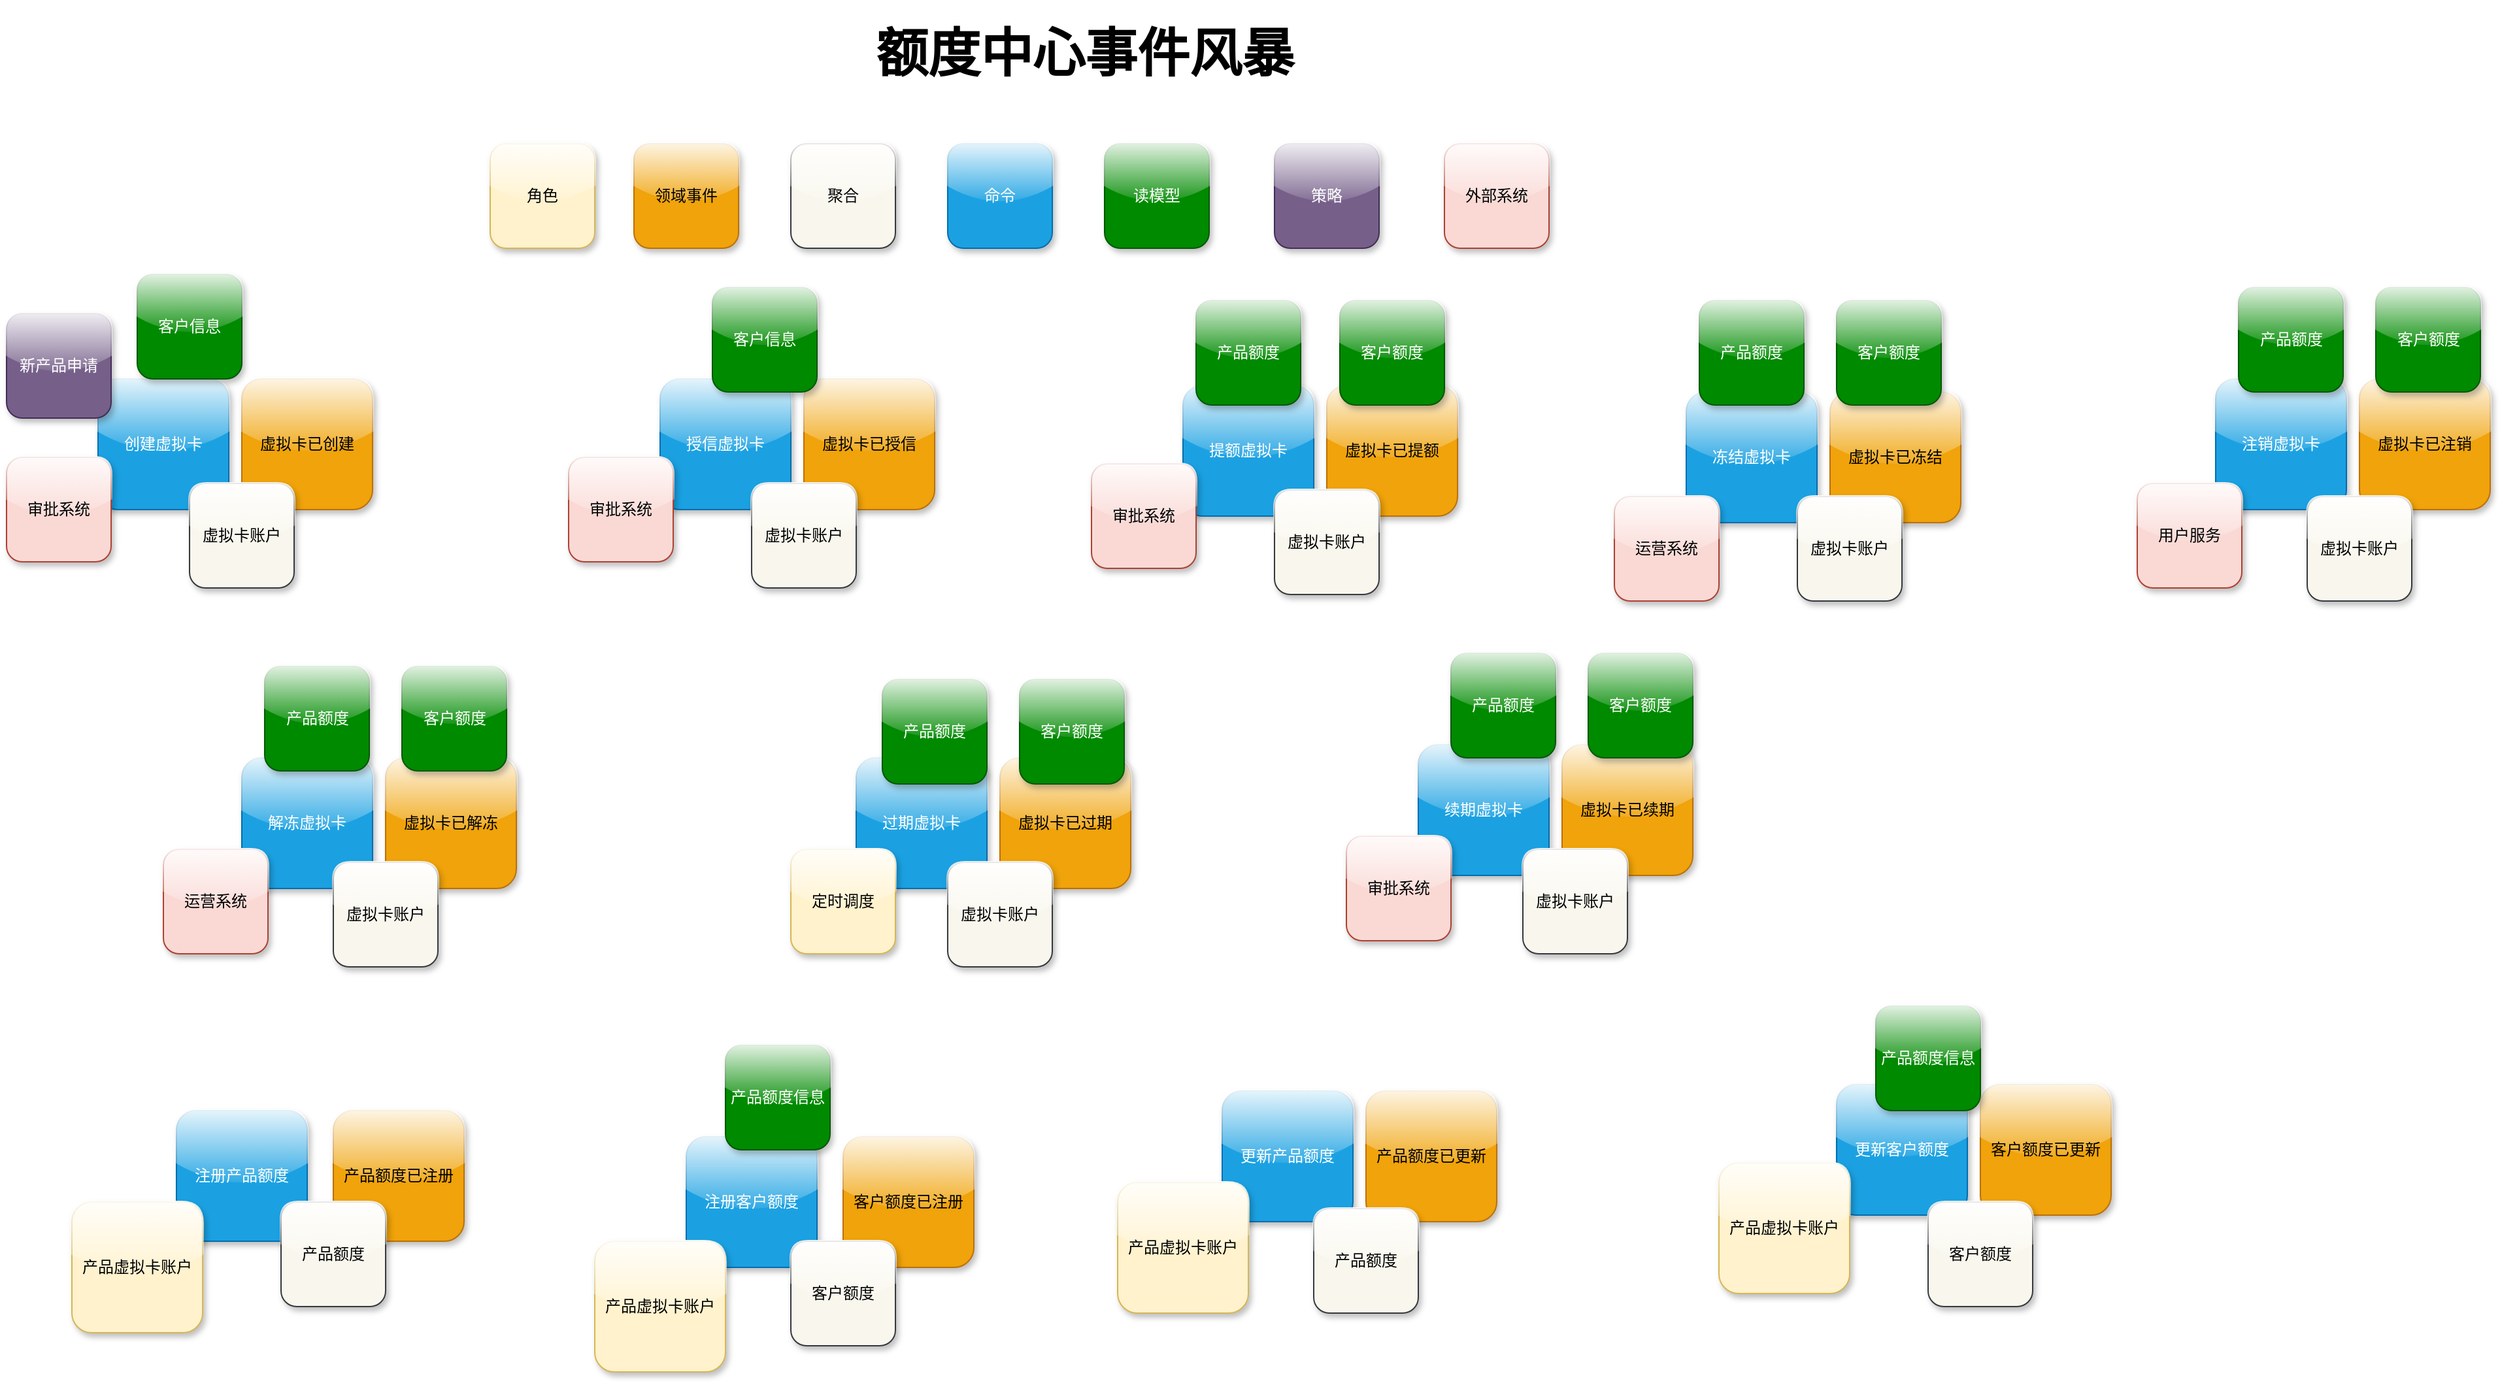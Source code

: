 <mxfile version="21.3.5" type="github">
  <diagram id="02kSQJC5EBc3TXm7iyLK" name="虚拟信用卡">
    <mxGraphModel dx="3804" dy="1078" grid="1" gridSize="10" guides="1" tooltips="1" connect="1" arrows="1" fold="1" page="1" pageScale="1" pageWidth="850" pageHeight="1100" math="0" shadow="0">
      <root>
        <mxCell id="0" />
        <mxCell id="1" parent="0" />
        <mxCell id="L5pj8UpumzNdaHFX_pkL-2" value="角色" style="whiteSpace=wrap;html=1;aspect=fixed;shadow=1;fillColor=#fff2cc;strokeColor=#d6b656;glass=1;sketch=0;rounded=1;" parent="1" vertex="1">
          <mxGeometry x="100" y="190" width="80" height="80" as="geometry" />
        </mxCell>
        <mxCell id="L5pj8UpumzNdaHFX_pkL-3" value="领域事件" style="whiteSpace=wrap;html=1;aspect=fixed;shadow=1;fillColor=#f0a30a;strokeColor=#BD7000;fontColor=#000000;glass=1;sketch=0;rounded=1;" parent="1" vertex="1">
          <mxGeometry x="210" y="190" width="80" height="80" as="geometry" />
        </mxCell>
        <mxCell id="L5pj8UpumzNdaHFX_pkL-4" value="聚合" style="whiteSpace=wrap;html=1;aspect=fixed;shadow=1;fillColor=#f9f7ed;strokeColor=#36393d;glass=1;sketch=0;rounded=1;" parent="1" vertex="1">
          <mxGeometry x="330" y="190" width="80" height="80" as="geometry" />
        </mxCell>
        <mxCell id="L5pj8UpumzNdaHFX_pkL-5" value="注册产品额度" style="whiteSpace=wrap;html=1;aspect=fixed;shadow=1;fillColor=#1ba1e2;strokeColor=#006EAF;fontColor=#ffffff;glass=1;sketch=0;rounded=1;" parent="1" vertex="1">
          <mxGeometry x="-140" y="930" width="100" height="100" as="geometry" />
        </mxCell>
        <mxCell id="L5pj8UpumzNdaHFX_pkL-6" value="读模型" style="whiteSpace=wrap;html=1;aspect=fixed;shadow=1;fillColor=#008a00;strokeColor=#005700;fontColor=#ffffff;glass=1;sketch=0;rounded=1;" parent="1" vertex="1">
          <mxGeometry x="570" y="190" width="80" height="80" as="geometry" />
        </mxCell>
        <mxCell id="L5pj8UpumzNdaHFX_pkL-8" value="外部系统" style="whiteSpace=wrap;html=1;aspect=fixed;shadow=1;fillColor=#fad9d5;strokeColor=#ae4132;glass=1;sketch=0;rounded=1;" parent="1" vertex="1">
          <mxGeometry x="830" y="190" width="80" height="80" as="geometry" />
        </mxCell>
        <mxCell id="L5pj8UpumzNdaHFX_pkL-9" value="客户额度已注册" style="whiteSpace=wrap;html=1;aspect=fixed;shadow=1;fillColor=#f0a30a;strokeColor=#BD7000;fontColor=#000000;glass=1;sketch=0;rounded=1;" parent="1" vertex="1">
          <mxGeometry x="370" y="950" width="100" height="100" as="geometry" />
        </mxCell>
        <mxCell id="L5pj8UpumzNdaHFX_pkL-10" value="注册客户额度" style="whiteSpace=wrap;html=1;aspect=fixed;shadow=1;fillColor=#1ba1e2;strokeColor=#006EAF;fontColor=#ffffff;glass=1;sketch=0;rounded=1;" parent="1" vertex="1">
          <mxGeometry x="250" y="950" width="100" height="100" as="geometry" />
        </mxCell>
        <mxCell id="L5pj8UpumzNdaHFX_pkL-12" value="产品额度已注册" style="whiteSpace=wrap;html=1;aspect=fixed;shadow=1;fillColor=#f0a30a;strokeColor=#BD7000;fontColor=#000000;glass=1;sketch=0;rounded=1;" parent="1" vertex="1">
          <mxGeometry x="-20" y="930" width="100" height="100" as="geometry" />
        </mxCell>
        <mxCell id="L5pj8UpumzNdaHFX_pkL-13" value="产品额度已更新" style="whiteSpace=wrap;html=1;aspect=fixed;shadow=1;fillColor=#f0a30a;strokeColor=#BD7000;fontColor=#000000;glass=1;sketch=0;rounded=1;" parent="1" vertex="1">
          <mxGeometry x="770" y="915" width="100" height="100" as="geometry" />
        </mxCell>
        <mxCell id="L5pj8UpumzNdaHFX_pkL-14" value="更新产品额度" style="whiteSpace=wrap;html=1;aspect=fixed;shadow=1;fillColor=#1ba1e2;strokeColor=#006EAF;fontColor=#ffffff;glass=1;sketch=0;rounded=1;" parent="1" vertex="1">
          <mxGeometry x="660" y="915" width="100" height="100" as="geometry" />
        </mxCell>
        <mxCell id="L5pj8UpumzNdaHFX_pkL-17" value="客户额度已更新" style="whiteSpace=wrap;html=1;aspect=fixed;shadow=1;fillColor=#f0a30a;strokeColor=#BD7000;fontColor=#000000;glass=1;sketch=0;rounded=1;" parent="1" vertex="1">
          <mxGeometry x="1240" y="910" width="100" height="100" as="geometry" />
        </mxCell>
        <mxCell id="L5pj8UpumzNdaHFX_pkL-19" value="更新客户额度" style="whiteSpace=wrap;html=1;aspect=fixed;shadow=1;fillColor=#1ba1e2;strokeColor=#006EAF;fontColor=#ffffff;glass=1;sketch=0;rounded=1;" parent="1" vertex="1">
          <mxGeometry x="1130" y="910" width="100" height="100" as="geometry" />
        </mxCell>
        <mxCell id="L5pj8UpumzNdaHFX_pkL-24" value="产品虚拟卡账户" style="whiteSpace=wrap;html=1;aspect=fixed;shadow=1;fillColor=#fff2cc;strokeColor=#d6b656;glass=1;sketch=0;rounded=1;" parent="1" vertex="1">
          <mxGeometry x="-220" y="1000" width="100" height="100" as="geometry" />
        </mxCell>
        <mxCell id="L5pj8UpumzNdaHFX_pkL-26" value="产品额度" style="whiteSpace=wrap;html=1;aspect=fixed;shadow=1;fillColor=#f9f7ed;strokeColor=#36393d;glass=1;sketch=0;rounded=1;" parent="1" vertex="1">
          <mxGeometry x="-60" y="1000" width="80" height="80" as="geometry" />
        </mxCell>
        <mxCell id="L5pj8UpumzNdaHFX_pkL-28" value="命令" style="whiteSpace=wrap;html=1;aspect=fixed;shadow=1;fillColor=#1ba1e2;strokeColor=#006EAF;fontColor=#ffffff;glass=1;sketch=0;rounded=1;" parent="1" vertex="1">
          <mxGeometry x="450" y="190" width="80" height="80" as="geometry" />
        </mxCell>
        <mxCell id="L5pj8UpumzNdaHFX_pkL-29" value="客户额度" style="whiteSpace=wrap;html=1;aspect=fixed;shadow=1;fillColor=#f9f7ed;strokeColor=#36393d;glass=1;sketch=0;rounded=1;" parent="1" vertex="1">
          <mxGeometry x="330" y="1030" width="80" height="80" as="geometry" />
        </mxCell>
        <mxCell id="L5pj8UpumzNdaHFX_pkL-31" value="&lt;h1&gt;&lt;font style=&quot;font-size: 40px&quot;&gt;额度中心事件风暴&lt;/font&gt;&lt;/h1&gt;" style="text;html=1;strokeColor=none;fillColor=none;align=center;verticalAlign=middle;whiteSpace=wrap;rounded=1;shadow=1;glass=1;sketch=0;" parent="1" vertex="1">
          <mxGeometry x="360" y="90" width="390" height="60" as="geometry" />
        </mxCell>
        <mxCell id="L5pj8UpumzNdaHFX_pkL-32" value="产品虚拟卡账户" style="whiteSpace=wrap;html=1;aspect=fixed;shadow=1;fillColor=#fff2cc;strokeColor=#d6b656;glass=1;sketch=0;rounded=1;" parent="1" vertex="1">
          <mxGeometry x="580" y="985" width="100" height="100" as="geometry" />
        </mxCell>
        <mxCell id="L5pj8UpumzNdaHFX_pkL-33" value="产品虚拟卡账户" style="whiteSpace=wrap;html=1;aspect=fixed;shadow=1;fillColor=#fff2cc;strokeColor=#d6b656;glass=1;sketch=0;rounded=1;" parent="1" vertex="1">
          <mxGeometry x="180" y="1030" width="100" height="100" as="geometry" />
        </mxCell>
        <mxCell id="L5pj8UpumzNdaHFX_pkL-34" value="产品额度信息" style="whiteSpace=wrap;html=1;aspect=fixed;shadow=1;fillColor=#008a00;strokeColor=#005700;fontColor=#ffffff;glass=1;sketch=0;rounded=1;" parent="1" vertex="1">
          <mxGeometry x="280" y="880" width="80" height="80" as="geometry" />
        </mxCell>
        <mxCell id="L5pj8UpumzNdaHFX_pkL-35" value="产品虚拟卡账户" style="whiteSpace=wrap;html=1;aspect=fixed;shadow=1;fillColor=#fff2cc;strokeColor=#d6b656;glass=1;sketch=0;rounded=1;" parent="1" vertex="1">
          <mxGeometry x="1040" y="970" width="100" height="100" as="geometry" />
        </mxCell>
        <mxCell id="L5pj8UpumzNdaHFX_pkL-36" value="产品额度" style="whiteSpace=wrap;html=1;aspect=fixed;shadow=1;fillColor=#f9f7ed;strokeColor=#36393d;glass=1;sketch=0;rounded=1;" parent="1" vertex="1">
          <mxGeometry x="730" y="1005" width="80" height="80" as="geometry" />
        </mxCell>
        <mxCell id="L5pj8UpumzNdaHFX_pkL-37" value="客户额度" style="whiteSpace=wrap;html=1;aspect=fixed;shadow=1;fillColor=#f9f7ed;strokeColor=#36393d;glass=1;sketch=0;rounded=1;" parent="1" vertex="1">
          <mxGeometry x="1200" y="1000" width="80" height="80" as="geometry" />
        </mxCell>
        <mxCell id="L5pj8UpumzNdaHFX_pkL-38" value="虚拟卡已创建" style="whiteSpace=wrap;html=1;aspect=fixed;shadow=1;fillColor=#f0a30a;strokeColor=#BD7000;fontColor=#000000;glass=1;sketch=0;rounded=1;" parent="1" vertex="1">
          <mxGeometry x="-90" y="370" width="100" height="100" as="geometry" />
        </mxCell>
        <mxCell id="L5pj8UpumzNdaHFX_pkL-39" value="虚拟卡已冻结" style="whiteSpace=wrap;html=1;aspect=fixed;shadow=1;fillColor=#f0a30a;strokeColor=#BD7000;fontColor=#000000;glass=1;sketch=0;rounded=1;" parent="1" vertex="1">
          <mxGeometry x="1125" y="380" width="100" height="100" as="geometry" />
        </mxCell>
        <mxCell id="L5pj8UpumzNdaHFX_pkL-40" value="虚拟卡已解冻" style="whiteSpace=wrap;html=1;aspect=fixed;shadow=1;fillColor=#f0a30a;strokeColor=#BD7000;fontColor=#000000;glass=1;sketch=0;rounded=1;" parent="1" vertex="1">
          <mxGeometry x="20" y="660" width="100" height="100" as="geometry" />
        </mxCell>
        <mxCell id="L5pj8UpumzNdaHFX_pkL-41" value="虚拟卡已注销" style="whiteSpace=wrap;html=1;aspect=fixed;shadow=1;fillColor=#f0a30a;strokeColor=#BD7000;fontColor=#000000;glass=1;sketch=0;rounded=1;" parent="1" vertex="1">
          <mxGeometry x="1530" y="370" width="100" height="100" as="geometry" />
        </mxCell>
        <mxCell id="L5pj8UpumzNdaHFX_pkL-42" value="虚拟卡已过期" style="whiteSpace=wrap;html=1;aspect=fixed;shadow=1;fillColor=#f0a30a;strokeColor=#BD7000;fontColor=#000000;glass=1;sketch=0;rounded=1;" parent="1" vertex="1">
          <mxGeometry x="490" y="660" width="100" height="100" as="geometry" />
        </mxCell>
        <mxCell id="L5pj8UpumzNdaHFX_pkL-43" value="虚拟卡已续期" style="whiteSpace=wrap;html=1;aspect=fixed;shadow=1;fillColor=#f0a30a;strokeColor=#BD7000;fontColor=#000000;glass=1;sketch=0;rounded=1;" parent="1" vertex="1">
          <mxGeometry x="920" y="650" width="100" height="100" as="geometry" />
        </mxCell>
        <mxCell id="L5pj8UpumzNdaHFX_pkL-45" value="冻结虚拟卡" style="whiteSpace=wrap;html=1;aspect=fixed;shadow=1;fillColor=#1ba1e2;strokeColor=#006EAF;fontColor=#ffffff;glass=1;sketch=0;rounded=1;" parent="1" vertex="1">
          <mxGeometry x="1015" y="380" width="100" height="100" as="geometry" />
        </mxCell>
        <mxCell id="L5pj8UpumzNdaHFX_pkL-46" value="解冻虚拟卡" style="whiteSpace=wrap;html=1;aspect=fixed;shadow=1;fillColor=#1ba1e2;strokeColor=#006EAF;fontColor=#ffffff;glass=1;sketch=0;rounded=1;" parent="1" vertex="1">
          <mxGeometry x="-90" y="660" width="100" height="100" as="geometry" />
        </mxCell>
        <mxCell id="L5pj8UpumzNdaHFX_pkL-47" value="注销虚拟卡" style="whiteSpace=wrap;html=1;aspect=fixed;shadow=1;fillColor=#1ba1e2;strokeColor=#006EAF;fontColor=#ffffff;glass=1;sketch=0;rounded=1;" parent="1" vertex="1">
          <mxGeometry x="1420" y="370" width="100" height="100" as="geometry" />
        </mxCell>
        <mxCell id="L5pj8UpumzNdaHFX_pkL-48" value="过期虚拟卡" style="whiteSpace=wrap;html=1;aspect=fixed;shadow=1;fillColor=#1ba1e2;strokeColor=#006EAF;fontColor=#ffffff;glass=1;sketch=0;rounded=1;" parent="1" vertex="1">
          <mxGeometry x="380" y="660" width="100" height="100" as="geometry" />
        </mxCell>
        <mxCell id="L5pj8UpumzNdaHFX_pkL-49" value="续期虚拟卡" style="whiteSpace=wrap;html=1;aspect=fixed;shadow=1;fillColor=#1ba1e2;strokeColor=#006EAF;fontColor=#ffffff;glass=1;sketch=0;rounded=1;" parent="1" vertex="1">
          <mxGeometry x="810" y="650" width="100" height="100" as="geometry" />
        </mxCell>
        <mxCell id="L5pj8UpumzNdaHFX_pkL-50" value="创建虚拟卡" style="whiteSpace=wrap;html=1;aspect=fixed;shadow=1;fillColor=#1ba1e2;strokeColor=#006EAF;fontColor=#ffffff;glass=1;sketch=0;rounded=1;" parent="1" vertex="1">
          <mxGeometry x="-200" y="370" width="100" height="100" as="geometry" />
        </mxCell>
        <mxCell id="L5pj8UpumzNdaHFX_pkL-51" value="虚拟卡已授信" style="whiteSpace=wrap;html=1;aspect=fixed;shadow=1;fillColor=#f0a30a;strokeColor=#BD7000;fontColor=#000000;glass=1;sketch=0;rounded=1;" parent="1" vertex="1">
          <mxGeometry x="340" y="370" width="100" height="100" as="geometry" />
        </mxCell>
        <mxCell id="L5pj8UpumzNdaHFX_pkL-52" value="授信虚拟卡" style="whiteSpace=wrap;html=1;aspect=fixed;shadow=1;fillColor=#1ba1e2;strokeColor=#006EAF;fontColor=#ffffff;glass=1;sketch=0;rounded=1;" parent="1" vertex="1">
          <mxGeometry x="230" y="370" width="100" height="100" as="geometry" />
        </mxCell>
        <mxCell id="L5pj8UpumzNdaHFX_pkL-53" value="策略" style="whiteSpace=wrap;html=1;aspect=fixed;shadow=1;fillColor=#76608a;strokeColor=#432D57;fontColor=#ffffff;glass=1;sketch=0;rounded=1;" parent="1" vertex="1">
          <mxGeometry x="700" y="190" width="80" height="80" as="geometry" />
        </mxCell>
        <mxCell id="L5pj8UpumzNdaHFX_pkL-54" value="审批系统" style="whiteSpace=wrap;html=1;aspect=fixed;shadow=1;fillColor=#fad9d5;strokeColor=#ae4132;glass=1;sketch=0;rounded=1;" parent="1" vertex="1">
          <mxGeometry x="-270" y="430" width="80" height="80" as="geometry" />
        </mxCell>
        <mxCell id="L5pj8UpumzNdaHFX_pkL-55" value="审批系统" style="whiteSpace=wrap;html=1;aspect=fixed;shadow=1;fillColor=#fad9d5;strokeColor=#ae4132;glass=1;sketch=0;rounded=1;" parent="1" vertex="1">
          <mxGeometry x="160" y="430" width="80" height="80" as="geometry" />
        </mxCell>
        <mxCell id="L5pj8UpumzNdaHFX_pkL-63" value="用户服务" style="whiteSpace=wrap;html=1;aspect=fixed;shadow=1;fillColor=#fad9d5;strokeColor=#ae4132;glass=1;sketch=0;rounded=1;" parent="1" vertex="1">
          <mxGeometry x="1360" y="450" width="80" height="80" as="geometry" />
        </mxCell>
        <mxCell id="L5pj8UpumzNdaHFX_pkL-64" value="客户信息" style="whiteSpace=wrap;html=1;aspect=fixed;shadow=1;fillColor=#008a00;strokeColor=#005700;fontColor=#ffffff;glass=1;sketch=0;rounded=1;" parent="1" vertex="1">
          <mxGeometry x="-170" y="290" width="80" height="80" as="geometry" />
        </mxCell>
        <mxCell id="L5pj8UpumzNdaHFX_pkL-65" value="客户信息" style="whiteSpace=wrap;html=1;aspect=fixed;shadow=1;fillColor=#008a00;strokeColor=#005700;fontColor=#ffffff;glass=1;sketch=0;rounded=1;" parent="1" vertex="1">
          <mxGeometry x="270" y="300" width="80" height="80" as="geometry" />
        </mxCell>
        <mxCell id="L5pj8UpumzNdaHFX_pkL-66" value="产品额度" style="whiteSpace=wrap;html=1;aspect=fixed;shadow=1;fillColor=#008a00;strokeColor=#005700;fontColor=#ffffff;glass=1;sketch=0;rounded=1;" parent="1" vertex="1">
          <mxGeometry x="1025" y="310" width="80" height="80" as="geometry" />
        </mxCell>
        <mxCell id="L5pj8UpumzNdaHFX_pkL-67" value="客户额度" style="whiteSpace=wrap;html=1;aspect=fixed;shadow=1;fillColor=#008a00;strokeColor=#005700;fontColor=#ffffff;glass=1;sketch=0;rounded=1;" parent="1" vertex="1">
          <mxGeometry x="1130" y="310" width="80" height="80" as="geometry" />
        </mxCell>
        <mxCell id="L5pj8UpumzNdaHFX_pkL-69" value="产品额度" style="whiteSpace=wrap;html=1;aspect=fixed;shadow=1;fillColor=#008a00;strokeColor=#005700;fontColor=#ffffff;glass=1;sketch=0;rounded=1;" parent="1" vertex="1">
          <mxGeometry x="1437.5" y="300" width="80" height="80" as="geometry" />
        </mxCell>
        <mxCell id="L5pj8UpumzNdaHFX_pkL-70" value="客户额度" style="whiteSpace=wrap;html=1;aspect=fixed;shadow=1;fillColor=#008a00;strokeColor=#005700;fontColor=#ffffff;glass=1;sketch=0;rounded=1;" parent="1" vertex="1">
          <mxGeometry x="1542.5" y="300" width="80" height="80" as="geometry" />
        </mxCell>
        <mxCell id="L5pj8UpumzNdaHFX_pkL-72" value="定时调度" style="whiteSpace=wrap;html=1;aspect=fixed;shadow=1;fillColor=#fff2cc;strokeColor=#d6b656;glass=1;sketch=0;rounded=1;" parent="1" vertex="1">
          <mxGeometry x="330" y="730" width="80" height="80" as="geometry" />
        </mxCell>
        <mxCell id="L5pj8UpumzNdaHFX_pkL-74" value="产品额度" style="whiteSpace=wrap;html=1;aspect=fixed;shadow=1;fillColor=#008a00;strokeColor=#005700;fontColor=#ffffff;glass=1;sketch=0;rounded=1;" parent="1" vertex="1">
          <mxGeometry x="835" y="580" width="80" height="80" as="geometry" />
        </mxCell>
        <mxCell id="L5pj8UpumzNdaHFX_pkL-75" value="客户额度" style="whiteSpace=wrap;html=1;aspect=fixed;shadow=1;fillColor=#008a00;strokeColor=#005700;fontColor=#ffffff;glass=1;sketch=0;rounded=1;" parent="1" vertex="1">
          <mxGeometry x="940" y="580" width="80" height="80" as="geometry" />
        </mxCell>
        <mxCell id="L5pj8UpumzNdaHFX_pkL-76" value="产品额度" style="whiteSpace=wrap;html=1;aspect=fixed;shadow=1;fillColor=#008a00;strokeColor=#005700;fontColor=#ffffff;glass=1;sketch=0;rounded=1;" parent="1" vertex="1">
          <mxGeometry x="400" y="600" width="80" height="80" as="geometry" />
        </mxCell>
        <mxCell id="L5pj8UpumzNdaHFX_pkL-77" value="客户额度" style="whiteSpace=wrap;html=1;aspect=fixed;shadow=1;fillColor=#008a00;strokeColor=#005700;fontColor=#ffffff;glass=1;sketch=0;rounded=1;" parent="1" vertex="1">
          <mxGeometry x="505" y="600" width="80" height="80" as="geometry" />
        </mxCell>
        <mxCell id="L5pj8UpumzNdaHFX_pkL-78" value="产品额度" style="whiteSpace=wrap;html=1;aspect=fixed;shadow=1;fillColor=#008a00;strokeColor=#005700;fontColor=#ffffff;glass=1;sketch=0;rounded=1;" parent="1" vertex="1">
          <mxGeometry x="-72.5" y="590" width="80" height="80" as="geometry" />
        </mxCell>
        <mxCell id="L5pj8UpumzNdaHFX_pkL-79" value="客户额度" style="whiteSpace=wrap;html=1;aspect=fixed;shadow=1;fillColor=#008a00;strokeColor=#005700;fontColor=#ffffff;glass=1;sketch=0;rounded=1;" parent="1" vertex="1">
          <mxGeometry x="32.5" y="590" width="80" height="80" as="geometry" />
        </mxCell>
        <mxCell id="L5pj8UpumzNdaHFX_pkL-81" value="运营系统" style="whiteSpace=wrap;html=1;aspect=fixed;shadow=1;fillColor=#fad9d5;strokeColor=#ae4132;glass=1;sketch=0;rounded=1;" parent="1" vertex="1">
          <mxGeometry x="960" y="460" width="80" height="80" as="geometry" />
        </mxCell>
        <mxCell id="L5pj8UpumzNdaHFX_pkL-82" value="运营系统" style="whiteSpace=wrap;html=1;aspect=fixed;shadow=1;fillColor=#fad9d5;strokeColor=#ae4132;glass=1;sketch=0;rounded=1;" parent="1" vertex="1">
          <mxGeometry x="-150" y="730" width="80" height="80" as="geometry" />
        </mxCell>
        <mxCell id="L5pj8UpumzNdaHFX_pkL-83" value="审批系统" style="whiteSpace=wrap;html=1;aspect=fixed;shadow=1;fillColor=#fad9d5;strokeColor=#ae4132;glass=1;sketch=0;rounded=1;" parent="1" vertex="1">
          <mxGeometry x="755" y="720" width="80" height="80" as="geometry" />
        </mxCell>
        <mxCell id="L5pj8UpumzNdaHFX_pkL-84" value="虚拟卡账户" style="whiteSpace=wrap;html=1;aspect=fixed;shadow=1;fillColor=#f9f7ed;strokeColor=#36393d;glass=1;sketch=0;rounded=1;" parent="1" vertex="1">
          <mxGeometry x="-130" y="450" width="80" height="80" as="geometry" />
        </mxCell>
        <mxCell id="L5pj8UpumzNdaHFX_pkL-85" value="虚拟卡账户" style="whiteSpace=wrap;html=1;aspect=fixed;shadow=1;fillColor=#f9f7ed;strokeColor=#36393d;glass=1;sketch=0;rounded=1;" parent="1" vertex="1">
          <mxGeometry x="-20" y="740" width="80" height="80" as="geometry" />
        </mxCell>
        <mxCell id="L5pj8UpumzNdaHFX_pkL-86" value="虚拟卡账户" style="whiteSpace=wrap;html=1;aspect=fixed;shadow=1;fillColor=#f9f7ed;strokeColor=#36393d;glass=1;sketch=0;rounded=1;" parent="1" vertex="1">
          <mxGeometry x="300" y="450" width="80" height="80" as="geometry" />
        </mxCell>
        <mxCell id="L5pj8UpumzNdaHFX_pkL-87" value="虚拟卡账户" style="whiteSpace=wrap;html=1;aspect=fixed;shadow=1;fillColor=#f9f7ed;strokeColor=#36393d;glass=1;sketch=0;rounded=1;" parent="1" vertex="1">
          <mxGeometry x="1100" y="460" width="80" height="80" as="geometry" />
        </mxCell>
        <mxCell id="L5pj8UpumzNdaHFX_pkL-88" value="虚拟卡账户" style="whiteSpace=wrap;html=1;aspect=fixed;shadow=1;fillColor=#f9f7ed;strokeColor=#36393d;glass=1;sketch=0;rounded=1;" parent="1" vertex="1">
          <mxGeometry x="1490" y="460" width="80" height="80" as="geometry" />
        </mxCell>
        <mxCell id="L5pj8UpumzNdaHFX_pkL-89" value="虚拟卡账户" style="whiteSpace=wrap;html=1;aspect=fixed;shadow=1;fillColor=#f9f7ed;strokeColor=#36393d;glass=1;sketch=0;rounded=1;" parent="1" vertex="1">
          <mxGeometry x="450" y="740" width="80" height="80" as="geometry" />
        </mxCell>
        <mxCell id="L5pj8UpumzNdaHFX_pkL-90" value="虚拟卡账户" style="whiteSpace=wrap;html=1;aspect=fixed;shadow=1;fillColor=#f9f7ed;strokeColor=#36393d;glass=1;sketch=0;rounded=1;" parent="1" vertex="1">
          <mxGeometry x="890" y="730" width="80" height="80" as="geometry" />
        </mxCell>
        <mxCell id="L5pj8UpumzNdaHFX_pkL-91" value="产品额度信息" style="whiteSpace=wrap;html=1;aspect=fixed;shadow=1;fillColor=#008a00;strokeColor=#005700;fontColor=#ffffff;glass=1;sketch=0;rounded=1;" parent="1" vertex="1">
          <mxGeometry x="1160" y="850" width="80" height="80" as="geometry" />
        </mxCell>
        <mxCell id="L5pj8UpumzNdaHFX_pkL-92" value="新产品申请" style="whiteSpace=wrap;html=1;aspect=fixed;shadow=1;fillColor=#76608a;strokeColor=#432D57;fontColor=#ffffff;glass=1;sketch=0;rounded=1;" parent="1" vertex="1">
          <mxGeometry x="-270" y="320" width="80" height="80" as="geometry" />
        </mxCell>
        <mxCell id="L5pj8UpumzNdaHFX_pkL-93" value="虚拟卡已提额" style="whiteSpace=wrap;html=1;aspect=fixed;shadow=1;fillColor=#f0a30a;strokeColor=#BD7000;fontColor=#000000;glass=1;sketch=0;rounded=1;" parent="1" vertex="1">
          <mxGeometry x="740" y="375" width="100" height="100" as="geometry" />
        </mxCell>
        <mxCell id="L5pj8UpumzNdaHFX_pkL-94" value="提额虚拟卡" style="whiteSpace=wrap;html=1;aspect=fixed;shadow=1;fillColor=#1ba1e2;strokeColor=#006EAF;fontColor=#ffffff;glass=1;sketch=0;rounded=1;" parent="1" vertex="1">
          <mxGeometry x="630" y="375" width="100" height="100" as="geometry" />
        </mxCell>
        <mxCell id="L5pj8UpumzNdaHFX_pkL-95" value="审批系统" style="whiteSpace=wrap;html=1;aspect=fixed;shadow=1;fillColor=#fad9d5;strokeColor=#ae4132;glass=1;sketch=0;rounded=1;" parent="1" vertex="1">
          <mxGeometry x="560" y="435" width="80" height="80" as="geometry" />
        </mxCell>
        <mxCell id="L5pj8UpumzNdaHFX_pkL-97" value="虚拟卡账户" style="whiteSpace=wrap;html=1;aspect=fixed;shadow=1;fillColor=#f9f7ed;strokeColor=#36393d;glass=1;sketch=0;rounded=1;" parent="1" vertex="1">
          <mxGeometry x="700" y="455" width="80" height="80" as="geometry" />
        </mxCell>
        <mxCell id="L5pj8UpumzNdaHFX_pkL-98" value="产品额度" style="whiteSpace=wrap;html=1;aspect=fixed;shadow=1;fillColor=#008a00;strokeColor=#005700;fontColor=#ffffff;glass=1;sketch=0;rounded=1;" parent="1" vertex="1">
          <mxGeometry x="640" y="310" width="80" height="80" as="geometry" />
        </mxCell>
        <mxCell id="L5pj8UpumzNdaHFX_pkL-99" value="客户额度" style="whiteSpace=wrap;html=1;aspect=fixed;shadow=1;fillColor=#008a00;strokeColor=#005700;fontColor=#ffffff;glass=1;sketch=0;rounded=1;" parent="1" vertex="1">
          <mxGeometry x="750" y="310" width="80" height="80" as="geometry" />
        </mxCell>
      </root>
    </mxGraphModel>
  </diagram>
</mxfile>
